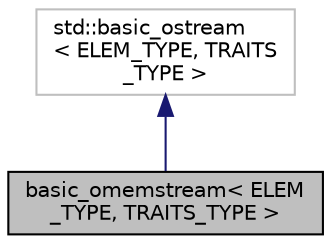 digraph "basic_omemstream&lt; ELEM_TYPE, TRAITS_TYPE &gt;"
{
 // LATEX_PDF_SIZE
  edge [fontname="Helvetica",fontsize="10",labelfontname="Helvetica",labelfontsize="10"];
  node [fontname="Helvetica",fontsize="10",shape=record];
  Node1 [label="basic_omemstream\< ELEM\l_TYPE, TRAITS_TYPE \>",height=0.2,width=0.4,color="black", fillcolor="grey75", style="filled", fontcolor="black",tooltip="Basic output memory stream. Creates output stream around the memory buffer. Supports seeking...."];
  Node2 -> Node1 [dir="back",color="midnightblue",fontsize="10",style="solid"];
  Node2 [label="std::basic_ostream\l\< ELEM_TYPE, TRAITS\l_TYPE \>",height=0.2,width=0.4,color="grey75", fillcolor="white", style="filled",tooltip=" "];
}
